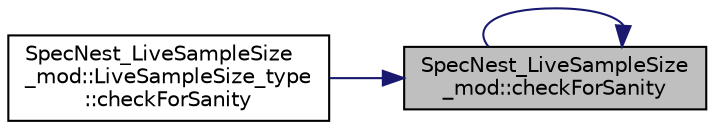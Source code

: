digraph "SpecNest_LiveSampleSize_mod::checkForSanity"
{
 // LATEX_PDF_SIZE
  edge [fontname="Helvetica",fontsize="10",labelfontname="Helvetica",labelfontsize="10"];
  node [fontname="Helvetica",fontsize="10",shape=record];
  rankdir="RL";
  Node1 [label="SpecNest_LiveSampleSize\l_mod::checkForSanity",height=0.2,width=0.4,color="black", fillcolor="grey75", style="filled", fontcolor="black",tooltip=" "];
  Node1 -> Node2 [dir="back",color="midnightblue",fontsize="10",style="solid",fontname="Helvetica"];
  Node2 [label="SpecNest_LiveSampleSize\l_mod::LiveSampleSize_type\l::checkForSanity",height=0.2,width=0.4,color="black", fillcolor="white", style="filled",URL="$structSpecNest__LiveSampleSize__mod_1_1LiveSampleSize__type.html#a8af30e63eb55b1bbb3d0ff566d9b259f",tooltip=" "];
  Node1 -> Node1 [dir="back",color="midnightblue",fontsize="10",style="solid",fontname="Helvetica"];
}
